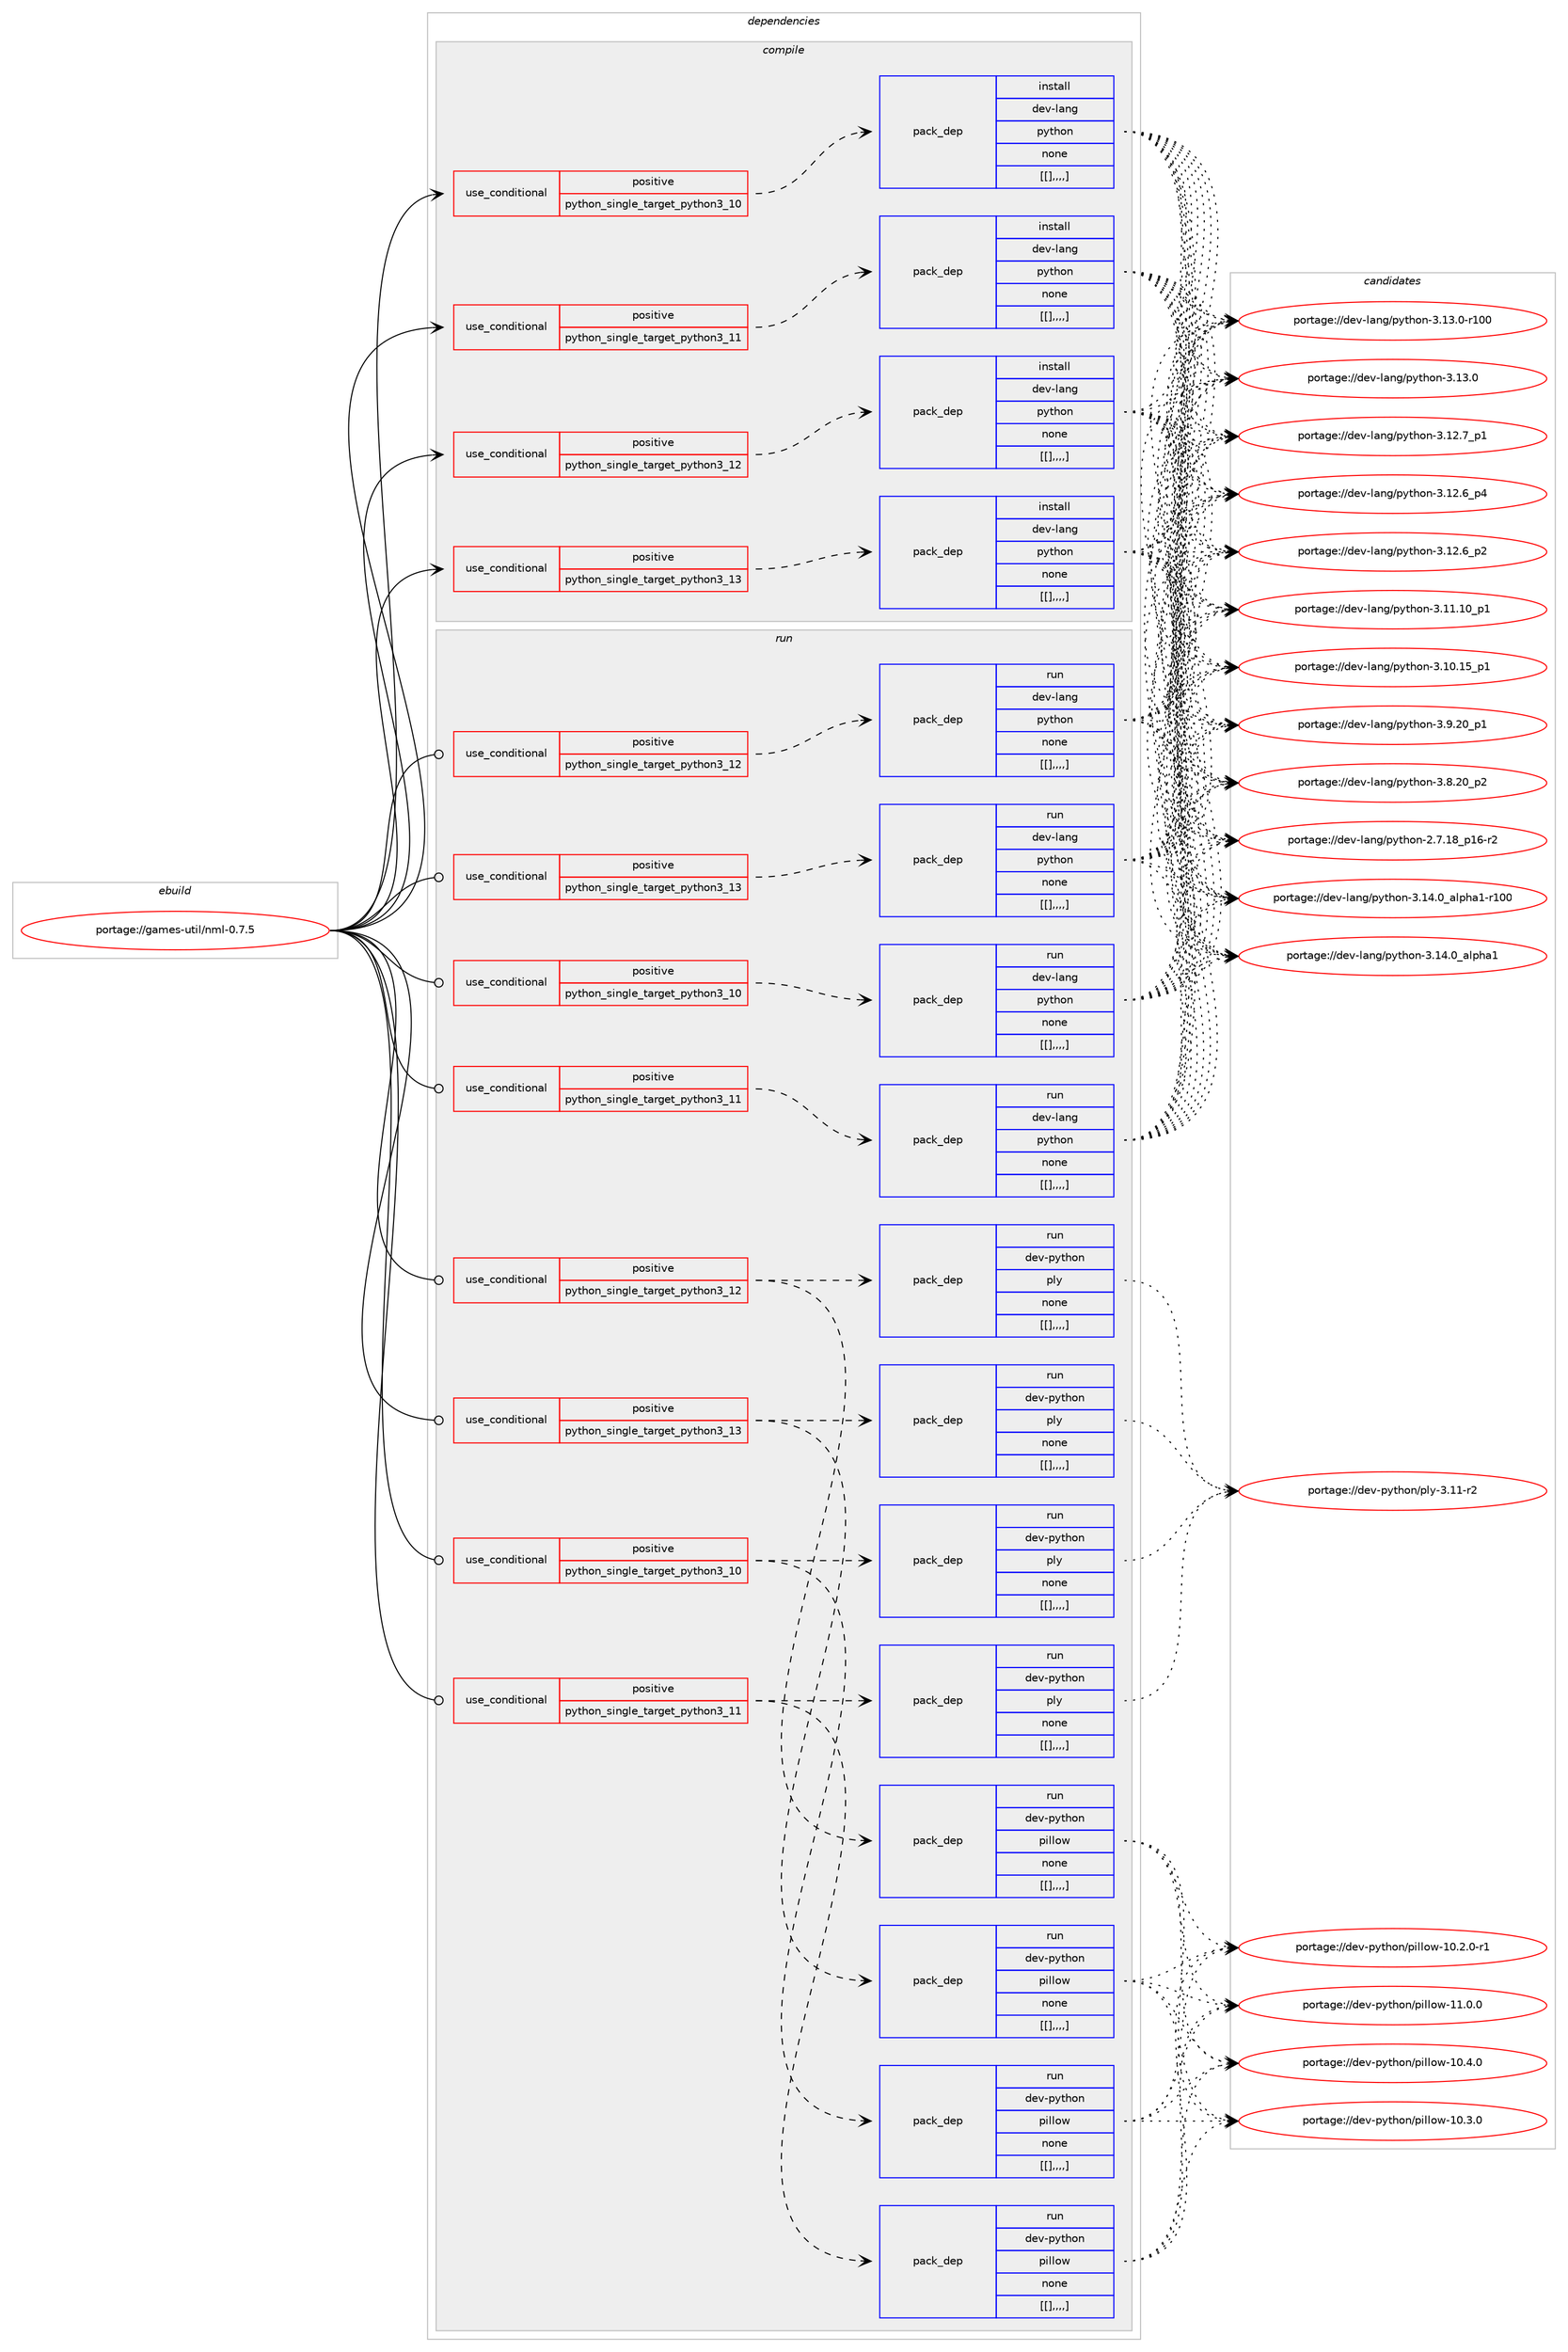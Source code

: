 digraph prolog {

# *************
# Graph options
# *************

newrank=true;
concentrate=true;
compound=true;
graph [rankdir=LR,fontname=Helvetica,fontsize=10,ranksep=1.5];#, ranksep=2.5, nodesep=0.2];
edge  [arrowhead=vee];
node  [fontname=Helvetica,fontsize=10];

# **********
# The ebuild
# **********

subgraph cluster_leftcol {
color=gray;
label=<<i>ebuild</i>>;
id [label="portage://games-util/nml-0.7.5", color=red, width=4, href="../games-util/nml-0.7.5.svg"];
}

# ****************
# The dependencies
# ****************

subgraph cluster_midcol {
color=gray;
label=<<i>dependencies</i>>;
subgraph cluster_compile {
fillcolor="#eeeeee";
style=filled;
label=<<i>compile</i>>;
subgraph cond69673 {
dependency247508 [label=<<TABLE BORDER="0" CELLBORDER="1" CELLSPACING="0" CELLPADDING="4"><TR><TD ROWSPAN="3" CELLPADDING="10">use_conditional</TD></TR><TR><TD>positive</TD></TR><TR><TD>python_single_target_python3_10</TD></TR></TABLE>>, shape=none, color=red];
subgraph pack176258 {
dependency247550 [label=<<TABLE BORDER="0" CELLBORDER="1" CELLSPACING="0" CELLPADDING="4" WIDTH="220"><TR><TD ROWSPAN="6" CELLPADDING="30">pack_dep</TD></TR><TR><TD WIDTH="110">install</TD></TR><TR><TD>dev-lang</TD></TR><TR><TD>python</TD></TR><TR><TD>none</TD></TR><TR><TD>[[],,,,]</TD></TR></TABLE>>, shape=none, color=blue];
}
dependency247508:e -> dependency247550:w [weight=20,style="dashed",arrowhead="vee"];
}
id:e -> dependency247508:w [weight=20,style="solid",arrowhead="vee"];
subgraph cond69684 {
dependency247560 [label=<<TABLE BORDER="0" CELLBORDER="1" CELLSPACING="0" CELLPADDING="4"><TR><TD ROWSPAN="3" CELLPADDING="10">use_conditional</TD></TR><TR><TD>positive</TD></TR><TR><TD>python_single_target_python3_11</TD></TR></TABLE>>, shape=none, color=red];
subgraph pack176272 {
dependency247618 [label=<<TABLE BORDER="0" CELLBORDER="1" CELLSPACING="0" CELLPADDING="4" WIDTH="220"><TR><TD ROWSPAN="6" CELLPADDING="30">pack_dep</TD></TR><TR><TD WIDTH="110">install</TD></TR><TR><TD>dev-lang</TD></TR><TR><TD>python</TD></TR><TR><TD>none</TD></TR><TR><TD>[[],,,,]</TD></TR></TABLE>>, shape=none, color=blue];
}
dependency247560:e -> dependency247618:w [weight=20,style="dashed",arrowhead="vee"];
}
id:e -> dependency247560:w [weight=20,style="solid",arrowhead="vee"];
subgraph cond69699 {
dependency247654 [label=<<TABLE BORDER="0" CELLBORDER="1" CELLSPACING="0" CELLPADDING="4"><TR><TD ROWSPAN="3" CELLPADDING="10">use_conditional</TD></TR><TR><TD>positive</TD></TR><TR><TD>python_single_target_python3_12</TD></TR></TABLE>>, shape=none, color=red];
subgraph pack176405 {
dependency247729 [label=<<TABLE BORDER="0" CELLBORDER="1" CELLSPACING="0" CELLPADDING="4" WIDTH="220"><TR><TD ROWSPAN="6" CELLPADDING="30">pack_dep</TD></TR><TR><TD WIDTH="110">install</TD></TR><TR><TD>dev-lang</TD></TR><TR><TD>python</TD></TR><TR><TD>none</TD></TR><TR><TD>[[],,,,]</TD></TR></TABLE>>, shape=none, color=blue];
}
dependency247654:e -> dependency247729:w [weight=20,style="dashed",arrowhead="vee"];
}
id:e -> dependency247654:w [weight=20,style="solid",arrowhead="vee"];
subgraph cond69719 {
dependency247735 [label=<<TABLE BORDER="0" CELLBORDER="1" CELLSPACING="0" CELLPADDING="4"><TR><TD ROWSPAN="3" CELLPADDING="10">use_conditional</TD></TR><TR><TD>positive</TD></TR><TR><TD>python_single_target_python3_13</TD></TR></TABLE>>, shape=none, color=red];
subgraph pack176431 {
dependency247779 [label=<<TABLE BORDER="0" CELLBORDER="1" CELLSPACING="0" CELLPADDING="4" WIDTH="220"><TR><TD ROWSPAN="6" CELLPADDING="30">pack_dep</TD></TR><TR><TD WIDTH="110">install</TD></TR><TR><TD>dev-lang</TD></TR><TR><TD>python</TD></TR><TR><TD>none</TD></TR><TR><TD>[[],,,,]</TD></TR></TABLE>>, shape=none, color=blue];
}
dependency247735:e -> dependency247779:w [weight=20,style="dashed",arrowhead="vee"];
}
id:e -> dependency247735:w [weight=20,style="solid",arrowhead="vee"];
}
subgraph cluster_compileandrun {
fillcolor="#eeeeee";
style=filled;
label=<<i>compile and run</i>>;
}
subgraph cluster_run {
fillcolor="#eeeeee";
style=filled;
label=<<i>run</i>>;
subgraph cond69737 {
dependency247803 [label=<<TABLE BORDER="0" CELLBORDER="1" CELLSPACING="0" CELLPADDING="4"><TR><TD ROWSPAN="3" CELLPADDING="10">use_conditional</TD></TR><TR><TD>positive</TD></TR><TR><TD>python_single_target_python3_10</TD></TR></TABLE>>, shape=none, color=red];
subgraph pack176460 {
dependency247806 [label=<<TABLE BORDER="0" CELLBORDER="1" CELLSPACING="0" CELLPADDING="4" WIDTH="220"><TR><TD ROWSPAN="6" CELLPADDING="30">pack_dep</TD></TR><TR><TD WIDTH="110">run</TD></TR><TR><TD>dev-lang</TD></TR><TR><TD>python</TD></TR><TR><TD>none</TD></TR><TR><TD>[[],,,,]</TD></TR></TABLE>>, shape=none, color=blue];
}
dependency247803:e -> dependency247806:w [weight=20,style="dashed",arrowhead="vee"];
}
id:e -> dependency247803:w [weight=20,style="solid",arrowhead="odot"];
subgraph cond69739 {
dependency247825 [label=<<TABLE BORDER="0" CELLBORDER="1" CELLSPACING="0" CELLPADDING="4"><TR><TD ROWSPAN="3" CELLPADDING="10">use_conditional</TD></TR><TR><TD>positive</TD></TR><TR><TD>python_single_target_python3_10</TD></TR></TABLE>>, shape=none, color=red];
subgraph pack176475 {
dependency247828 [label=<<TABLE BORDER="0" CELLBORDER="1" CELLSPACING="0" CELLPADDING="4" WIDTH="220"><TR><TD ROWSPAN="6" CELLPADDING="30">pack_dep</TD></TR><TR><TD WIDTH="110">run</TD></TR><TR><TD>dev-python</TD></TR><TR><TD>pillow</TD></TR><TR><TD>none</TD></TR><TR><TD>[[],,,,]</TD></TR></TABLE>>, shape=none, color=blue];
}
dependency247825:e -> dependency247828:w [weight=20,style="dashed",arrowhead="vee"];
subgraph pack176477 {
dependency247832 [label=<<TABLE BORDER="0" CELLBORDER="1" CELLSPACING="0" CELLPADDING="4" WIDTH="220"><TR><TD ROWSPAN="6" CELLPADDING="30">pack_dep</TD></TR><TR><TD WIDTH="110">run</TD></TR><TR><TD>dev-python</TD></TR><TR><TD>ply</TD></TR><TR><TD>none</TD></TR><TR><TD>[[],,,,]</TD></TR></TABLE>>, shape=none, color=blue];
}
dependency247825:e -> dependency247832:w [weight=20,style="dashed",arrowhead="vee"];
}
id:e -> dependency247825:w [weight=20,style="solid",arrowhead="odot"];
subgraph cond69742 {
dependency247863 [label=<<TABLE BORDER="0" CELLBORDER="1" CELLSPACING="0" CELLPADDING="4"><TR><TD ROWSPAN="3" CELLPADDING="10">use_conditional</TD></TR><TR><TD>positive</TD></TR><TR><TD>python_single_target_python3_11</TD></TR></TABLE>>, shape=none, color=red];
subgraph pack176511 {
dependency247871 [label=<<TABLE BORDER="0" CELLBORDER="1" CELLSPACING="0" CELLPADDING="4" WIDTH="220"><TR><TD ROWSPAN="6" CELLPADDING="30">pack_dep</TD></TR><TR><TD WIDTH="110">run</TD></TR><TR><TD>dev-lang</TD></TR><TR><TD>python</TD></TR><TR><TD>none</TD></TR><TR><TD>[[],,,,]</TD></TR></TABLE>>, shape=none, color=blue];
}
dependency247863:e -> dependency247871:w [weight=20,style="dashed",arrowhead="vee"];
}
id:e -> dependency247863:w [weight=20,style="solid",arrowhead="odot"];
subgraph cond69748 {
dependency247883 [label=<<TABLE BORDER="0" CELLBORDER="1" CELLSPACING="0" CELLPADDING="4"><TR><TD ROWSPAN="3" CELLPADDING="10">use_conditional</TD></TR><TR><TD>positive</TD></TR><TR><TD>python_single_target_python3_11</TD></TR></TABLE>>, shape=none, color=red];
subgraph pack176540 {
dependency247908 [label=<<TABLE BORDER="0" CELLBORDER="1" CELLSPACING="0" CELLPADDING="4" WIDTH="220"><TR><TD ROWSPAN="6" CELLPADDING="30">pack_dep</TD></TR><TR><TD WIDTH="110">run</TD></TR><TR><TD>dev-python</TD></TR><TR><TD>pillow</TD></TR><TR><TD>none</TD></TR><TR><TD>[[],,,,]</TD></TR></TABLE>>, shape=none, color=blue];
}
dependency247883:e -> dependency247908:w [weight=20,style="dashed",arrowhead="vee"];
subgraph pack176544 {
dependency247913 [label=<<TABLE BORDER="0" CELLBORDER="1" CELLSPACING="0" CELLPADDING="4" WIDTH="220"><TR><TD ROWSPAN="6" CELLPADDING="30">pack_dep</TD></TR><TR><TD WIDTH="110">run</TD></TR><TR><TD>dev-python</TD></TR><TR><TD>ply</TD></TR><TR><TD>none</TD></TR><TR><TD>[[],,,,]</TD></TR></TABLE>>, shape=none, color=blue];
}
dependency247883:e -> dependency247913:w [weight=20,style="dashed",arrowhead="vee"];
}
id:e -> dependency247883:w [weight=20,style="solid",arrowhead="odot"];
subgraph cond69763 {
dependency247960 [label=<<TABLE BORDER="0" CELLBORDER="1" CELLSPACING="0" CELLPADDING="4"><TR><TD ROWSPAN="3" CELLPADDING="10">use_conditional</TD></TR><TR><TD>positive</TD></TR><TR><TD>python_single_target_python3_12</TD></TR></TABLE>>, shape=none, color=red];
subgraph pack176590 {
dependency247979 [label=<<TABLE BORDER="0" CELLBORDER="1" CELLSPACING="0" CELLPADDING="4" WIDTH="220"><TR><TD ROWSPAN="6" CELLPADDING="30">pack_dep</TD></TR><TR><TD WIDTH="110">run</TD></TR><TR><TD>dev-lang</TD></TR><TR><TD>python</TD></TR><TR><TD>none</TD></TR><TR><TD>[[],,,,]</TD></TR></TABLE>>, shape=none, color=blue];
}
dependency247960:e -> dependency247979:w [weight=20,style="dashed",arrowhead="vee"];
}
id:e -> dependency247960:w [weight=20,style="solid",arrowhead="odot"];
subgraph cond69768 {
dependency247987 [label=<<TABLE BORDER="0" CELLBORDER="1" CELLSPACING="0" CELLPADDING="4"><TR><TD ROWSPAN="3" CELLPADDING="10">use_conditional</TD></TR><TR><TD>positive</TD></TR><TR><TD>python_single_target_python3_12</TD></TR></TABLE>>, shape=none, color=red];
subgraph pack176637 {
dependency248037 [label=<<TABLE BORDER="0" CELLBORDER="1" CELLSPACING="0" CELLPADDING="4" WIDTH="220"><TR><TD ROWSPAN="6" CELLPADDING="30">pack_dep</TD></TR><TR><TD WIDTH="110">run</TD></TR><TR><TD>dev-python</TD></TR><TR><TD>pillow</TD></TR><TR><TD>none</TD></TR><TR><TD>[[],,,,]</TD></TR></TABLE>>, shape=none, color=blue];
}
dependency247987:e -> dependency248037:w [weight=20,style="dashed",arrowhead="vee"];
subgraph pack176672 {
dependency248090 [label=<<TABLE BORDER="0" CELLBORDER="1" CELLSPACING="0" CELLPADDING="4" WIDTH="220"><TR><TD ROWSPAN="6" CELLPADDING="30">pack_dep</TD></TR><TR><TD WIDTH="110">run</TD></TR><TR><TD>dev-python</TD></TR><TR><TD>ply</TD></TR><TR><TD>none</TD></TR><TR><TD>[[],,,,]</TD></TR></TABLE>>, shape=none, color=blue];
}
dependency247987:e -> dependency248090:w [weight=20,style="dashed",arrowhead="vee"];
}
id:e -> dependency247987:w [weight=20,style="solid",arrowhead="odot"];
subgraph cond69787 {
dependency248108 [label=<<TABLE BORDER="0" CELLBORDER="1" CELLSPACING="0" CELLPADDING="4"><TR><TD ROWSPAN="3" CELLPADDING="10">use_conditional</TD></TR><TR><TD>positive</TD></TR><TR><TD>python_single_target_python3_13</TD></TR></TABLE>>, shape=none, color=red];
subgraph pack176713 {
dependency248178 [label=<<TABLE BORDER="0" CELLBORDER="1" CELLSPACING="0" CELLPADDING="4" WIDTH="220"><TR><TD ROWSPAN="6" CELLPADDING="30">pack_dep</TD></TR><TR><TD WIDTH="110">run</TD></TR><TR><TD>dev-lang</TD></TR><TR><TD>python</TD></TR><TR><TD>none</TD></TR><TR><TD>[[],,,,]</TD></TR></TABLE>>, shape=none, color=blue];
}
dependency248108:e -> dependency248178:w [weight=20,style="dashed",arrowhead="vee"];
}
id:e -> dependency248108:w [weight=20,style="solid",arrowhead="odot"];
subgraph cond69799 {
dependency248182 [label=<<TABLE BORDER="0" CELLBORDER="1" CELLSPACING="0" CELLPADDING="4"><TR><TD ROWSPAN="3" CELLPADDING="10">use_conditional</TD></TR><TR><TD>positive</TD></TR><TR><TD>python_single_target_python3_13</TD></TR></TABLE>>, shape=none, color=red];
subgraph pack176794 {
dependency248217 [label=<<TABLE BORDER="0" CELLBORDER="1" CELLSPACING="0" CELLPADDING="4" WIDTH="220"><TR><TD ROWSPAN="6" CELLPADDING="30">pack_dep</TD></TR><TR><TD WIDTH="110">run</TD></TR><TR><TD>dev-python</TD></TR><TR><TD>pillow</TD></TR><TR><TD>none</TD></TR><TR><TD>[[],,,,]</TD></TR></TABLE>>, shape=none, color=blue];
}
dependency248182:e -> dependency248217:w [weight=20,style="dashed",arrowhead="vee"];
subgraph pack176797 {
dependency248219 [label=<<TABLE BORDER="0" CELLBORDER="1" CELLSPACING="0" CELLPADDING="4" WIDTH="220"><TR><TD ROWSPAN="6" CELLPADDING="30">pack_dep</TD></TR><TR><TD WIDTH="110">run</TD></TR><TR><TD>dev-python</TD></TR><TR><TD>ply</TD></TR><TR><TD>none</TD></TR><TR><TD>[[],,,,]</TD></TR></TABLE>>, shape=none, color=blue];
}
dependency248182:e -> dependency248219:w [weight=20,style="dashed",arrowhead="vee"];
}
id:e -> dependency248182:w [weight=20,style="solid",arrowhead="odot"];
}
}

# **************
# The candidates
# **************

subgraph cluster_choices {
rank=same;
color=gray;
label=<<i>candidates</i>>;

subgraph choice176048 {
color=black;
nodesep=1;
choice100101118451089711010347112121116104111110455146495246489597108112104974945114494848 [label="portage://dev-lang/python-3.14.0_alpha1-r100", color=red, width=4,href="../dev-lang/python-3.14.0_alpha1-r100.svg"];
choice1001011184510897110103471121211161041111104551464952464895971081121049749 [label="portage://dev-lang/python-3.14.0_alpha1", color=red, width=4,href="../dev-lang/python-3.14.0_alpha1.svg"];
choice1001011184510897110103471121211161041111104551464951464845114494848 [label="portage://dev-lang/python-3.13.0-r100", color=red, width=4,href="../dev-lang/python-3.13.0-r100.svg"];
choice10010111845108971101034711212111610411111045514649514648 [label="portage://dev-lang/python-3.13.0", color=red, width=4,href="../dev-lang/python-3.13.0.svg"];
choice100101118451089711010347112121116104111110455146495046559511249 [label="portage://dev-lang/python-3.12.7_p1", color=red, width=4,href="../dev-lang/python-3.12.7_p1.svg"];
choice100101118451089711010347112121116104111110455146495046549511252 [label="portage://dev-lang/python-3.12.6_p4", color=red, width=4,href="../dev-lang/python-3.12.6_p4.svg"];
choice100101118451089711010347112121116104111110455146495046549511250 [label="portage://dev-lang/python-3.12.6_p2", color=red, width=4,href="../dev-lang/python-3.12.6_p2.svg"];
choice10010111845108971101034711212111610411111045514649494649489511249 [label="portage://dev-lang/python-3.11.10_p1", color=red, width=4,href="../dev-lang/python-3.11.10_p1.svg"];
choice10010111845108971101034711212111610411111045514649484649539511249 [label="portage://dev-lang/python-3.10.15_p1", color=red, width=4,href="../dev-lang/python-3.10.15_p1.svg"];
choice100101118451089711010347112121116104111110455146574650489511249 [label="portage://dev-lang/python-3.9.20_p1", color=red, width=4,href="../dev-lang/python-3.9.20_p1.svg"];
choice100101118451089711010347112121116104111110455146564650489511250 [label="portage://dev-lang/python-3.8.20_p2", color=red, width=4,href="../dev-lang/python-3.8.20_p2.svg"];
choice100101118451089711010347112121116104111110455046554649569511249544511450 [label="portage://dev-lang/python-2.7.18_p16-r2", color=red, width=4,href="../dev-lang/python-2.7.18_p16-r2.svg"];
dependency247550:e -> choice100101118451089711010347112121116104111110455146495246489597108112104974945114494848:w [style=dotted,weight="100"];
dependency247550:e -> choice1001011184510897110103471121211161041111104551464952464895971081121049749:w [style=dotted,weight="100"];
dependency247550:e -> choice1001011184510897110103471121211161041111104551464951464845114494848:w [style=dotted,weight="100"];
dependency247550:e -> choice10010111845108971101034711212111610411111045514649514648:w [style=dotted,weight="100"];
dependency247550:e -> choice100101118451089711010347112121116104111110455146495046559511249:w [style=dotted,weight="100"];
dependency247550:e -> choice100101118451089711010347112121116104111110455146495046549511252:w [style=dotted,weight="100"];
dependency247550:e -> choice100101118451089711010347112121116104111110455146495046549511250:w [style=dotted,weight="100"];
dependency247550:e -> choice10010111845108971101034711212111610411111045514649494649489511249:w [style=dotted,weight="100"];
dependency247550:e -> choice10010111845108971101034711212111610411111045514649484649539511249:w [style=dotted,weight="100"];
dependency247550:e -> choice100101118451089711010347112121116104111110455146574650489511249:w [style=dotted,weight="100"];
dependency247550:e -> choice100101118451089711010347112121116104111110455146564650489511250:w [style=dotted,weight="100"];
dependency247550:e -> choice100101118451089711010347112121116104111110455046554649569511249544511450:w [style=dotted,weight="100"];
}
subgraph choice176096 {
color=black;
nodesep=1;
choice100101118451089711010347112121116104111110455146495246489597108112104974945114494848 [label="portage://dev-lang/python-3.14.0_alpha1-r100", color=red, width=4,href="../dev-lang/python-3.14.0_alpha1-r100.svg"];
choice1001011184510897110103471121211161041111104551464952464895971081121049749 [label="portage://dev-lang/python-3.14.0_alpha1", color=red, width=4,href="../dev-lang/python-3.14.0_alpha1.svg"];
choice1001011184510897110103471121211161041111104551464951464845114494848 [label="portage://dev-lang/python-3.13.0-r100", color=red, width=4,href="../dev-lang/python-3.13.0-r100.svg"];
choice10010111845108971101034711212111610411111045514649514648 [label="portage://dev-lang/python-3.13.0", color=red, width=4,href="../dev-lang/python-3.13.0.svg"];
choice100101118451089711010347112121116104111110455146495046559511249 [label="portage://dev-lang/python-3.12.7_p1", color=red, width=4,href="../dev-lang/python-3.12.7_p1.svg"];
choice100101118451089711010347112121116104111110455146495046549511252 [label="portage://dev-lang/python-3.12.6_p4", color=red, width=4,href="../dev-lang/python-3.12.6_p4.svg"];
choice100101118451089711010347112121116104111110455146495046549511250 [label="portage://dev-lang/python-3.12.6_p2", color=red, width=4,href="../dev-lang/python-3.12.6_p2.svg"];
choice10010111845108971101034711212111610411111045514649494649489511249 [label="portage://dev-lang/python-3.11.10_p1", color=red, width=4,href="../dev-lang/python-3.11.10_p1.svg"];
choice10010111845108971101034711212111610411111045514649484649539511249 [label="portage://dev-lang/python-3.10.15_p1", color=red, width=4,href="../dev-lang/python-3.10.15_p1.svg"];
choice100101118451089711010347112121116104111110455146574650489511249 [label="portage://dev-lang/python-3.9.20_p1", color=red, width=4,href="../dev-lang/python-3.9.20_p1.svg"];
choice100101118451089711010347112121116104111110455146564650489511250 [label="portage://dev-lang/python-3.8.20_p2", color=red, width=4,href="../dev-lang/python-3.8.20_p2.svg"];
choice100101118451089711010347112121116104111110455046554649569511249544511450 [label="portage://dev-lang/python-2.7.18_p16-r2", color=red, width=4,href="../dev-lang/python-2.7.18_p16-r2.svg"];
dependency247618:e -> choice100101118451089711010347112121116104111110455146495246489597108112104974945114494848:w [style=dotted,weight="100"];
dependency247618:e -> choice1001011184510897110103471121211161041111104551464952464895971081121049749:w [style=dotted,weight="100"];
dependency247618:e -> choice1001011184510897110103471121211161041111104551464951464845114494848:w [style=dotted,weight="100"];
dependency247618:e -> choice10010111845108971101034711212111610411111045514649514648:w [style=dotted,weight="100"];
dependency247618:e -> choice100101118451089711010347112121116104111110455146495046559511249:w [style=dotted,weight="100"];
dependency247618:e -> choice100101118451089711010347112121116104111110455146495046549511252:w [style=dotted,weight="100"];
dependency247618:e -> choice100101118451089711010347112121116104111110455146495046549511250:w [style=dotted,weight="100"];
dependency247618:e -> choice10010111845108971101034711212111610411111045514649494649489511249:w [style=dotted,weight="100"];
dependency247618:e -> choice10010111845108971101034711212111610411111045514649484649539511249:w [style=dotted,weight="100"];
dependency247618:e -> choice100101118451089711010347112121116104111110455146574650489511249:w [style=dotted,weight="100"];
dependency247618:e -> choice100101118451089711010347112121116104111110455146564650489511250:w [style=dotted,weight="100"];
dependency247618:e -> choice100101118451089711010347112121116104111110455046554649569511249544511450:w [style=dotted,weight="100"];
}
subgraph choice176140 {
color=black;
nodesep=1;
choice100101118451089711010347112121116104111110455146495246489597108112104974945114494848 [label="portage://dev-lang/python-3.14.0_alpha1-r100", color=red, width=4,href="../dev-lang/python-3.14.0_alpha1-r100.svg"];
choice1001011184510897110103471121211161041111104551464952464895971081121049749 [label="portage://dev-lang/python-3.14.0_alpha1", color=red, width=4,href="../dev-lang/python-3.14.0_alpha1.svg"];
choice1001011184510897110103471121211161041111104551464951464845114494848 [label="portage://dev-lang/python-3.13.0-r100", color=red, width=4,href="../dev-lang/python-3.13.0-r100.svg"];
choice10010111845108971101034711212111610411111045514649514648 [label="portage://dev-lang/python-3.13.0", color=red, width=4,href="../dev-lang/python-3.13.0.svg"];
choice100101118451089711010347112121116104111110455146495046559511249 [label="portage://dev-lang/python-3.12.7_p1", color=red, width=4,href="../dev-lang/python-3.12.7_p1.svg"];
choice100101118451089711010347112121116104111110455146495046549511252 [label="portage://dev-lang/python-3.12.6_p4", color=red, width=4,href="../dev-lang/python-3.12.6_p4.svg"];
choice100101118451089711010347112121116104111110455146495046549511250 [label="portage://dev-lang/python-3.12.6_p2", color=red, width=4,href="../dev-lang/python-3.12.6_p2.svg"];
choice10010111845108971101034711212111610411111045514649494649489511249 [label="portage://dev-lang/python-3.11.10_p1", color=red, width=4,href="../dev-lang/python-3.11.10_p1.svg"];
choice10010111845108971101034711212111610411111045514649484649539511249 [label="portage://dev-lang/python-3.10.15_p1", color=red, width=4,href="../dev-lang/python-3.10.15_p1.svg"];
choice100101118451089711010347112121116104111110455146574650489511249 [label="portage://dev-lang/python-3.9.20_p1", color=red, width=4,href="../dev-lang/python-3.9.20_p1.svg"];
choice100101118451089711010347112121116104111110455146564650489511250 [label="portage://dev-lang/python-3.8.20_p2", color=red, width=4,href="../dev-lang/python-3.8.20_p2.svg"];
choice100101118451089711010347112121116104111110455046554649569511249544511450 [label="portage://dev-lang/python-2.7.18_p16-r2", color=red, width=4,href="../dev-lang/python-2.7.18_p16-r2.svg"];
dependency247729:e -> choice100101118451089711010347112121116104111110455146495246489597108112104974945114494848:w [style=dotted,weight="100"];
dependency247729:e -> choice1001011184510897110103471121211161041111104551464952464895971081121049749:w [style=dotted,weight="100"];
dependency247729:e -> choice1001011184510897110103471121211161041111104551464951464845114494848:w [style=dotted,weight="100"];
dependency247729:e -> choice10010111845108971101034711212111610411111045514649514648:w [style=dotted,weight="100"];
dependency247729:e -> choice100101118451089711010347112121116104111110455146495046559511249:w [style=dotted,weight="100"];
dependency247729:e -> choice100101118451089711010347112121116104111110455146495046549511252:w [style=dotted,weight="100"];
dependency247729:e -> choice100101118451089711010347112121116104111110455146495046549511250:w [style=dotted,weight="100"];
dependency247729:e -> choice10010111845108971101034711212111610411111045514649494649489511249:w [style=dotted,weight="100"];
dependency247729:e -> choice10010111845108971101034711212111610411111045514649484649539511249:w [style=dotted,weight="100"];
dependency247729:e -> choice100101118451089711010347112121116104111110455146574650489511249:w [style=dotted,weight="100"];
dependency247729:e -> choice100101118451089711010347112121116104111110455146564650489511250:w [style=dotted,weight="100"];
dependency247729:e -> choice100101118451089711010347112121116104111110455046554649569511249544511450:w [style=dotted,weight="100"];
}
subgraph choice176180 {
color=black;
nodesep=1;
choice100101118451089711010347112121116104111110455146495246489597108112104974945114494848 [label="portage://dev-lang/python-3.14.0_alpha1-r100", color=red, width=4,href="../dev-lang/python-3.14.0_alpha1-r100.svg"];
choice1001011184510897110103471121211161041111104551464952464895971081121049749 [label="portage://dev-lang/python-3.14.0_alpha1", color=red, width=4,href="../dev-lang/python-3.14.0_alpha1.svg"];
choice1001011184510897110103471121211161041111104551464951464845114494848 [label="portage://dev-lang/python-3.13.0-r100", color=red, width=4,href="../dev-lang/python-3.13.0-r100.svg"];
choice10010111845108971101034711212111610411111045514649514648 [label="portage://dev-lang/python-3.13.0", color=red, width=4,href="../dev-lang/python-3.13.0.svg"];
choice100101118451089711010347112121116104111110455146495046559511249 [label="portage://dev-lang/python-3.12.7_p1", color=red, width=4,href="../dev-lang/python-3.12.7_p1.svg"];
choice100101118451089711010347112121116104111110455146495046549511252 [label="portage://dev-lang/python-3.12.6_p4", color=red, width=4,href="../dev-lang/python-3.12.6_p4.svg"];
choice100101118451089711010347112121116104111110455146495046549511250 [label="portage://dev-lang/python-3.12.6_p2", color=red, width=4,href="../dev-lang/python-3.12.6_p2.svg"];
choice10010111845108971101034711212111610411111045514649494649489511249 [label="portage://dev-lang/python-3.11.10_p1", color=red, width=4,href="../dev-lang/python-3.11.10_p1.svg"];
choice10010111845108971101034711212111610411111045514649484649539511249 [label="portage://dev-lang/python-3.10.15_p1", color=red, width=4,href="../dev-lang/python-3.10.15_p1.svg"];
choice100101118451089711010347112121116104111110455146574650489511249 [label="portage://dev-lang/python-3.9.20_p1", color=red, width=4,href="../dev-lang/python-3.9.20_p1.svg"];
choice100101118451089711010347112121116104111110455146564650489511250 [label="portage://dev-lang/python-3.8.20_p2", color=red, width=4,href="../dev-lang/python-3.8.20_p2.svg"];
choice100101118451089711010347112121116104111110455046554649569511249544511450 [label="portage://dev-lang/python-2.7.18_p16-r2", color=red, width=4,href="../dev-lang/python-2.7.18_p16-r2.svg"];
dependency247779:e -> choice100101118451089711010347112121116104111110455146495246489597108112104974945114494848:w [style=dotted,weight="100"];
dependency247779:e -> choice1001011184510897110103471121211161041111104551464952464895971081121049749:w [style=dotted,weight="100"];
dependency247779:e -> choice1001011184510897110103471121211161041111104551464951464845114494848:w [style=dotted,weight="100"];
dependency247779:e -> choice10010111845108971101034711212111610411111045514649514648:w [style=dotted,weight="100"];
dependency247779:e -> choice100101118451089711010347112121116104111110455146495046559511249:w [style=dotted,weight="100"];
dependency247779:e -> choice100101118451089711010347112121116104111110455146495046549511252:w [style=dotted,weight="100"];
dependency247779:e -> choice100101118451089711010347112121116104111110455146495046549511250:w [style=dotted,weight="100"];
dependency247779:e -> choice10010111845108971101034711212111610411111045514649494649489511249:w [style=dotted,weight="100"];
dependency247779:e -> choice10010111845108971101034711212111610411111045514649484649539511249:w [style=dotted,weight="100"];
dependency247779:e -> choice100101118451089711010347112121116104111110455146574650489511249:w [style=dotted,weight="100"];
dependency247779:e -> choice100101118451089711010347112121116104111110455146564650489511250:w [style=dotted,weight="100"];
dependency247779:e -> choice100101118451089711010347112121116104111110455046554649569511249544511450:w [style=dotted,weight="100"];
}
subgraph choice176191 {
color=black;
nodesep=1;
choice100101118451089711010347112121116104111110455146495246489597108112104974945114494848 [label="portage://dev-lang/python-3.14.0_alpha1-r100", color=red, width=4,href="../dev-lang/python-3.14.0_alpha1-r100.svg"];
choice1001011184510897110103471121211161041111104551464952464895971081121049749 [label="portage://dev-lang/python-3.14.0_alpha1", color=red, width=4,href="../dev-lang/python-3.14.0_alpha1.svg"];
choice1001011184510897110103471121211161041111104551464951464845114494848 [label="portage://dev-lang/python-3.13.0-r100", color=red, width=4,href="../dev-lang/python-3.13.0-r100.svg"];
choice10010111845108971101034711212111610411111045514649514648 [label="portage://dev-lang/python-3.13.0", color=red, width=4,href="../dev-lang/python-3.13.0.svg"];
choice100101118451089711010347112121116104111110455146495046559511249 [label="portage://dev-lang/python-3.12.7_p1", color=red, width=4,href="../dev-lang/python-3.12.7_p1.svg"];
choice100101118451089711010347112121116104111110455146495046549511252 [label="portage://dev-lang/python-3.12.6_p4", color=red, width=4,href="../dev-lang/python-3.12.6_p4.svg"];
choice100101118451089711010347112121116104111110455146495046549511250 [label="portage://dev-lang/python-3.12.6_p2", color=red, width=4,href="../dev-lang/python-3.12.6_p2.svg"];
choice10010111845108971101034711212111610411111045514649494649489511249 [label="portage://dev-lang/python-3.11.10_p1", color=red, width=4,href="../dev-lang/python-3.11.10_p1.svg"];
choice10010111845108971101034711212111610411111045514649484649539511249 [label="portage://dev-lang/python-3.10.15_p1", color=red, width=4,href="../dev-lang/python-3.10.15_p1.svg"];
choice100101118451089711010347112121116104111110455146574650489511249 [label="portage://dev-lang/python-3.9.20_p1", color=red, width=4,href="../dev-lang/python-3.9.20_p1.svg"];
choice100101118451089711010347112121116104111110455146564650489511250 [label="portage://dev-lang/python-3.8.20_p2", color=red, width=4,href="../dev-lang/python-3.8.20_p2.svg"];
choice100101118451089711010347112121116104111110455046554649569511249544511450 [label="portage://dev-lang/python-2.7.18_p16-r2", color=red, width=4,href="../dev-lang/python-2.7.18_p16-r2.svg"];
dependency247806:e -> choice100101118451089711010347112121116104111110455146495246489597108112104974945114494848:w [style=dotted,weight="100"];
dependency247806:e -> choice1001011184510897110103471121211161041111104551464952464895971081121049749:w [style=dotted,weight="100"];
dependency247806:e -> choice1001011184510897110103471121211161041111104551464951464845114494848:w [style=dotted,weight="100"];
dependency247806:e -> choice10010111845108971101034711212111610411111045514649514648:w [style=dotted,weight="100"];
dependency247806:e -> choice100101118451089711010347112121116104111110455146495046559511249:w [style=dotted,weight="100"];
dependency247806:e -> choice100101118451089711010347112121116104111110455146495046549511252:w [style=dotted,weight="100"];
dependency247806:e -> choice100101118451089711010347112121116104111110455146495046549511250:w [style=dotted,weight="100"];
dependency247806:e -> choice10010111845108971101034711212111610411111045514649494649489511249:w [style=dotted,weight="100"];
dependency247806:e -> choice10010111845108971101034711212111610411111045514649484649539511249:w [style=dotted,weight="100"];
dependency247806:e -> choice100101118451089711010347112121116104111110455146574650489511249:w [style=dotted,weight="100"];
dependency247806:e -> choice100101118451089711010347112121116104111110455146564650489511250:w [style=dotted,weight="100"];
dependency247806:e -> choice100101118451089711010347112121116104111110455046554649569511249544511450:w [style=dotted,weight="100"];
}
subgraph choice176195 {
color=black;
nodesep=1;
choice100101118451121211161041111104711210510810811111945494946484648 [label="portage://dev-python/pillow-11.0.0", color=red, width=4,href="../dev-python/pillow-11.0.0.svg"];
choice100101118451121211161041111104711210510810811111945494846524648 [label="portage://dev-python/pillow-10.4.0", color=red, width=4,href="../dev-python/pillow-10.4.0.svg"];
choice100101118451121211161041111104711210510810811111945494846514648 [label="portage://dev-python/pillow-10.3.0", color=red, width=4,href="../dev-python/pillow-10.3.0.svg"];
choice1001011184511212111610411111047112105108108111119454948465046484511449 [label="portage://dev-python/pillow-10.2.0-r1", color=red, width=4,href="../dev-python/pillow-10.2.0-r1.svg"];
dependency247828:e -> choice100101118451121211161041111104711210510810811111945494946484648:w [style=dotted,weight="100"];
dependency247828:e -> choice100101118451121211161041111104711210510810811111945494846524648:w [style=dotted,weight="100"];
dependency247828:e -> choice100101118451121211161041111104711210510810811111945494846514648:w [style=dotted,weight="100"];
dependency247828:e -> choice1001011184511212111610411111047112105108108111119454948465046484511449:w [style=dotted,weight="100"];
}
subgraph choice176196 {
color=black;
nodesep=1;
choice100101118451121211161041111104711210812145514649494511450 [label="portage://dev-python/ply-3.11-r2", color=red, width=4,href="../dev-python/ply-3.11-r2.svg"];
dependency247832:e -> choice100101118451121211161041111104711210812145514649494511450:w [style=dotted,weight="100"];
}
subgraph choice176213 {
color=black;
nodesep=1;
choice100101118451089711010347112121116104111110455146495246489597108112104974945114494848 [label="portage://dev-lang/python-3.14.0_alpha1-r100", color=red, width=4,href="../dev-lang/python-3.14.0_alpha1-r100.svg"];
choice1001011184510897110103471121211161041111104551464952464895971081121049749 [label="portage://dev-lang/python-3.14.0_alpha1", color=red, width=4,href="../dev-lang/python-3.14.0_alpha1.svg"];
choice1001011184510897110103471121211161041111104551464951464845114494848 [label="portage://dev-lang/python-3.13.0-r100", color=red, width=4,href="../dev-lang/python-3.13.0-r100.svg"];
choice10010111845108971101034711212111610411111045514649514648 [label="portage://dev-lang/python-3.13.0", color=red, width=4,href="../dev-lang/python-3.13.0.svg"];
choice100101118451089711010347112121116104111110455146495046559511249 [label="portage://dev-lang/python-3.12.7_p1", color=red, width=4,href="../dev-lang/python-3.12.7_p1.svg"];
choice100101118451089711010347112121116104111110455146495046549511252 [label="portage://dev-lang/python-3.12.6_p4", color=red, width=4,href="../dev-lang/python-3.12.6_p4.svg"];
choice100101118451089711010347112121116104111110455146495046549511250 [label="portage://dev-lang/python-3.12.6_p2", color=red, width=4,href="../dev-lang/python-3.12.6_p2.svg"];
choice10010111845108971101034711212111610411111045514649494649489511249 [label="portage://dev-lang/python-3.11.10_p1", color=red, width=4,href="../dev-lang/python-3.11.10_p1.svg"];
choice10010111845108971101034711212111610411111045514649484649539511249 [label="portage://dev-lang/python-3.10.15_p1", color=red, width=4,href="../dev-lang/python-3.10.15_p1.svg"];
choice100101118451089711010347112121116104111110455146574650489511249 [label="portage://dev-lang/python-3.9.20_p1", color=red, width=4,href="../dev-lang/python-3.9.20_p1.svg"];
choice100101118451089711010347112121116104111110455146564650489511250 [label="portage://dev-lang/python-3.8.20_p2", color=red, width=4,href="../dev-lang/python-3.8.20_p2.svg"];
choice100101118451089711010347112121116104111110455046554649569511249544511450 [label="portage://dev-lang/python-2.7.18_p16-r2", color=red, width=4,href="../dev-lang/python-2.7.18_p16-r2.svg"];
dependency247871:e -> choice100101118451089711010347112121116104111110455146495246489597108112104974945114494848:w [style=dotted,weight="100"];
dependency247871:e -> choice1001011184510897110103471121211161041111104551464952464895971081121049749:w [style=dotted,weight="100"];
dependency247871:e -> choice1001011184510897110103471121211161041111104551464951464845114494848:w [style=dotted,weight="100"];
dependency247871:e -> choice10010111845108971101034711212111610411111045514649514648:w [style=dotted,weight="100"];
dependency247871:e -> choice100101118451089711010347112121116104111110455146495046559511249:w [style=dotted,weight="100"];
dependency247871:e -> choice100101118451089711010347112121116104111110455146495046549511252:w [style=dotted,weight="100"];
dependency247871:e -> choice100101118451089711010347112121116104111110455146495046549511250:w [style=dotted,weight="100"];
dependency247871:e -> choice10010111845108971101034711212111610411111045514649494649489511249:w [style=dotted,weight="100"];
dependency247871:e -> choice10010111845108971101034711212111610411111045514649484649539511249:w [style=dotted,weight="100"];
dependency247871:e -> choice100101118451089711010347112121116104111110455146574650489511249:w [style=dotted,weight="100"];
dependency247871:e -> choice100101118451089711010347112121116104111110455146564650489511250:w [style=dotted,weight="100"];
dependency247871:e -> choice100101118451089711010347112121116104111110455046554649569511249544511450:w [style=dotted,weight="100"];
}
subgraph choice176228 {
color=black;
nodesep=1;
choice100101118451121211161041111104711210510810811111945494946484648 [label="portage://dev-python/pillow-11.0.0", color=red, width=4,href="../dev-python/pillow-11.0.0.svg"];
choice100101118451121211161041111104711210510810811111945494846524648 [label="portage://dev-python/pillow-10.4.0", color=red, width=4,href="../dev-python/pillow-10.4.0.svg"];
choice100101118451121211161041111104711210510810811111945494846514648 [label="portage://dev-python/pillow-10.3.0", color=red, width=4,href="../dev-python/pillow-10.3.0.svg"];
choice1001011184511212111610411111047112105108108111119454948465046484511449 [label="portage://dev-python/pillow-10.2.0-r1", color=red, width=4,href="../dev-python/pillow-10.2.0-r1.svg"];
dependency247908:e -> choice100101118451121211161041111104711210510810811111945494946484648:w [style=dotted,weight="100"];
dependency247908:e -> choice100101118451121211161041111104711210510810811111945494846524648:w [style=dotted,weight="100"];
dependency247908:e -> choice100101118451121211161041111104711210510810811111945494846514648:w [style=dotted,weight="100"];
dependency247908:e -> choice1001011184511212111610411111047112105108108111119454948465046484511449:w [style=dotted,weight="100"];
}
subgraph choice176238 {
color=black;
nodesep=1;
choice100101118451121211161041111104711210812145514649494511450 [label="portage://dev-python/ply-3.11-r2", color=red, width=4,href="../dev-python/ply-3.11-r2.svg"];
dependency247913:e -> choice100101118451121211161041111104711210812145514649494511450:w [style=dotted,weight="100"];
}
subgraph choice176240 {
color=black;
nodesep=1;
choice100101118451089711010347112121116104111110455146495246489597108112104974945114494848 [label="portage://dev-lang/python-3.14.0_alpha1-r100", color=red, width=4,href="../dev-lang/python-3.14.0_alpha1-r100.svg"];
choice1001011184510897110103471121211161041111104551464952464895971081121049749 [label="portage://dev-lang/python-3.14.0_alpha1", color=red, width=4,href="../dev-lang/python-3.14.0_alpha1.svg"];
choice1001011184510897110103471121211161041111104551464951464845114494848 [label="portage://dev-lang/python-3.13.0-r100", color=red, width=4,href="../dev-lang/python-3.13.0-r100.svg"];
choice10010111845108971101034711212111610411111045514649514648 [label="portage://dev-lang/python-3.13.0", color=red, width=4,href="../dev-lang/python-3.13.0.svg"];
choice100101118451089711010347112121116104111110455146495046559511249 [label="portage://dev-lang/python-3.12.7_p1", color=red, width=4,href="../dev-lang/python-3.12.7_p1.svg"];
choice100101118451089711010347112121116104111110455146495046549511252 [label="portage://dev-lang/python-3.12.6_p4", color=red, width=4,href="../dev-lang/python-3.12.6_p4.svg"];
choice100101118451089711010347112121116104111110455146495046549511250 [label="portage://dev-lang/python-3.12.6_p2", color=red, width=4,href="../dev-lang/python-3.12.6_p2.svg"];
choice10010111845108971101034711212111610411111045514649494649489511249 [label="portage://dev-lang/python-3.11.10_p1", color=red, width=4,href="../dev-lang/python-3.11.10_p1.svg"];
choice10010111845108971101034711212111610411111045514649484649539511249 [label="portage://dev-lang/python-3.10.15_p1", color=red, width=4,href="../dev-lang/python-3.10.15_p1.svg"];
choice100101118451089711010347112121116104111110455146574650489511249 [label="portage://dev-lang/python-3.9.20_p1", color=red, width=4,href="../dev-lang/python-3.9.20_p1.svg"];
choice100101118451089711010347112121116104111110455146564650489511250 [label="portage://dev-lang/python-3.8.20_p2", color=red, width=4,href="../dev-lang/python-3.8.20_p2.svg"];
choice100101118451089711010347112121116104111110455046554649569511249544511450 [label="portage://dev-lang/python-2.7.18_p16-r2", color=red, width=4,href="../dev-lang/python-2.7.18_p16-r2.svg"];
dependency247979:e -> choice100101118451089711010347112121116104111110455146495246489597108112104974945114494848:w [style=dotted,weight="100"];
dependency247979:e -> choice1001011184510897110103471121211161041111104551464952464895971081121049749:w [style=dotted,weight="100"];
dependency247979:e -> choice1001011184510897110103471121211161041111104551464951464845114494848:w [style=dotted,weight="100"];
dependency247979:e -> choice10010111845108971101034711212111610411111045514649514648:w [style=dotted,weight="100"];
dependency247979:e -> choice100101118451089711010347112121116104111110455146495046559511249:w [style=dotted,weight="100"];
dependency247979:e -> choice100101118451089711010347112121116104111110455146495046549511252:w [style=dotted,weight="100"];
dependency247979:e -> choice100101118451089711010347112121116104111110455146495046549511250:w [style=dotted,weight="100"];
dependency247979:e -> choice10010111845108971101034711212111610411111045514649494649489511249:w [style=dotted,weight="100"];
dependency247979:e -> choice10010111845108971101034711212111610411111045514649484649539511249:w [style=dotted,weight="100"];
dependency247979:e -> choice100101118451089711010347112121116104111110455146574650489511249:w [style=dotted,weight="100"];
dependency247979:e -> choice100101118451089711010347112121116104111110455146564650489511250:w [style=dotted,weight="100"];
dependency247979:e -> choice100101118451089711010347112121116104111110455046554649569511249544511450:w [style=dotted,weight="100"];
}
subgraph choice176270 {
color=black;
nodesep=1;
choice100101118451121211161041111104711210510810811111945494946484648 [label="portage://dev-python/pillow-11.0.0", color=red, width=4,href="../dev-python/pillow-11.0.0.svg"];
choice100101118451121211161041111104711210510810811111945494846524648 [label="portage://dev-python/pillow-10.4.0", color=red, width=4,href="../dev-python/pillow-10.4.0.svg"];
choice100101118451121211161041111104711210510810811111945494846514648 [label="portage://dev-python/pillow-10.3.0", color=red, width=4,href="../dev-python/pillow-10.3.0.svg"];
choice1001011184511212111610411111047112105108108111119454948465046484511449 [label="portage://dev-python/pillow-10.2.0-r1", color=red, width=4,href="../dev-python/pillow-10.2.0-r1.svg"];
dependency248037:e -> choice100101118451121211161041111104711210510810811111945494946484648:w [style=dotted,weight="100"];
dependency248037:e -> choice100101118451121211161041111104711210510810811111945494846524648:w [style=dotted,weight="100"];
dependency248037:e -> choice100101118451121211161041111104711210510810811111945494846514648:w [style=dotted,weight="100"];
dependency248037:e -> choice1001011184511212111610411111047112105108108111119454948465046484511449:w [style=dotted,weight="100"];
}
subgraph choice176278 {
color=black;
nodesep=1;
choice100101118451121211161041111104711210812145514649494511450 [label="portage://dev-python/ply-3.11-r2", color=red, width=4,href="../dev-python/ply-3.11-r2.svg"];
dependency248090:e -> choice100101118451121211161041111104711210812145514649494511450:w [style=dotted,weight="100"];
}
subgraph choice176313 {
color=black;
nodesep=1;
choice100101118451089711010347112121116104111110455146495246489597108112104974945114494848 [label="portage://dev-lang/python-3.14.0_alpha1-r100", color=red, width=4,href="../dev-lang/python-3.14.0_alpha1-r100.svg"];
choice1001011184510897110103471121211161041111104551464952464895971081121049749 [label="portage://dev-lang/python-3.14.0_alpha1", color=red, width=4,href="../dev-lang/python-3.14.0_alpha1.svg"];
choice1001011184510897110103471121211161041111104551464951464845114494848 [label="portage://dev-lang/python-3.13.0-r100", color=red, width=4,href="../dev-lang/python-3.13.0-r100.svg"];
choice10010111845108971101034711212111610411111045514649514648 [label="portage://dev-lang/python-3.13.0", color=red, width=4,href="../dev-lang/python-3.13.0.svg"];
choice100101118451089711010347112121116104111110455146495046559511249 [label="portage://dev-lang/python-3.12.7_p1", color=red, width=4,href="../dev-lang/python-3.12.7_p1.svg"];
choice100101118451089711010347112121116104111110455146495046549511252 [label="portage://dev-lang/python-3.12.6_p4", color=red, width=4,href="../dev-lang/python-3.12.6_p4.svg"];
choice100101118451089711010347112121116104111110455146495046549511250 [label="portage://dev-lang/python-3.12.6_p2", color=red, width=4,href="../dev-lang/python-3.12.6_p2.svg"];
choice10010111845108971101034711212111610411111045514649494649489511249 [label="portage://dev-lang/python-3.11.10_p1", color=red, width=4,href="../dev-lang/python-3.11.10_p1.svg"];
choice10010111845108971101034711212111610411111045514649484649539511249 [label="portage://dev-lang/python-3.10.15_p1", color=red, width=4,href="../dev-lang/python-3.10.15_p1.svg"];
choice100101118451089711010347112121116104111110455146574650489511249 [label="portage://dev-lang/python-3.9.20_p1", color=red, width=4,href="../dev-lang/python-3.9.20_p1.svg"];
choice100101118451089711010347112121116104111110455146564650489511250 [label="portage://dev-lang/python-3.8.20_p2", color=red, width=4,href="../dev-lang/python-3.8.20_p2.svg"];
choice100101118451089711010347112121116104111110455046554649569511249544511450 [label="portage://dev-lang/python-2.7.18_p16-r2", color=red, width=4,href="../dev-lang/python-2.7.18_p16-r2.svg"];
dependency248178:e -> choice100101118451089711010347112121116104111110455146495246489597108112104974945114494848:w [style=dotted,weight="100"];
dependency248178:e -> choice1001011184510897110103471121211161041111104551464952464895971081121049749:w [style=dotted,weight="100"];
dependency248178:e -> choice1001011184510897110103471121211161041111104551464951464845114494848:w [style=dotted,weight="100"];
dependency248178:e -> choice10010111845108971101034711212111610411111045514649514648:w [style=dotted,weight="100"];
dependency248178:e -> choice100101118451089711010347112121116104111110455146495046559511249:w [style=dotted,weight="100"];
dependency248178:e -> choice100101118451089711010347112121116104111110455146495046549511252:w [style=dotted,weight="100"];
dependency248178:e -> choice100101118451089711010347112121116104111110455146495046549511250:w [style=dotted,weight="100"];
dependency248178:e -> choice10010111845108971101034711212111610411111045514649494649489511249:w [style=dotted,weight="100"];
dependency248178:e -> choice10010111845108971101034711212111610411111045514649484649539511249:w [style=dotted,weight="100"];
dependency248178:e -> choice100101118451089711010347112121116104111110455146574650489511249:w [style=dotted,weight="100"];
dependency248178:e -> choice100101118451089711010347112121116104111110455146564650489511250:w [style=dotted,weight="100"];
dependency248178:e -> choice100101118451089711010347112121116104111110455046554649569511249544511450:w [style=dotted,weight="100"];
}
subgraph choice176326 {
color=black;
nodesep=1;
choice100101118451121211161041111104711210510810811111945494946484648 [label="portage://dev-python/pillow-11.0.0", color=red, width=4,href="../dev-python/pillow-11.0.0.svg"];
choice100101118451121211161041111104711210510810811111945494846524648 [label="portage://dev-python/pillow-10.4.0", color=red, width=4,href="../dev-python/pillow-10.4.0.svg"];
choice100101118451121211161041111104711210510810811111945494846514648 [label="portage://dev-python/pillow-10.3.0", color=red, width=4,href="../dev-python/pillow-10.3.0.svg"];
choice1001011184511212111610411111047112105108108111119454948465046484511449 [label="portage://dev-python/pillow-10.2.0-r1", color=red, width=4,href="../dev-python/pillow-10.2.0-r1.svg"];
dependency248217:e -> choice100101118451121211161041111104711210510810811111945494946484648:w [style=dotted,weight="100"];
dependency248217:e -> choice100101118451121211161041111104711210510810811111945494846524648:w [style=dotted,weight="100"];
dependency248217:e -> choice100101118451121211161041111104711210510810811111945494846514648:w [style=dotted,weight="100"];
dependency248217:e -> choice1001011184511212111610411111047112105108108111119454948465046484511449:w [style=dotted,weight="100"];
}
subgraph choice176335 {
color=black;
nodesep=1;
choice100101118451121211161041111104711210812145514649494511450 [label="portage://dev-python/ply-3.11-r2", color=red, width=4,href="../dev-python/ply-3.11-r2.svg"];
dependency248219:e -> choice100101118451121211161041111104711210812145514649494511450:w [style=dotted,weight="100"];
}
}

}
